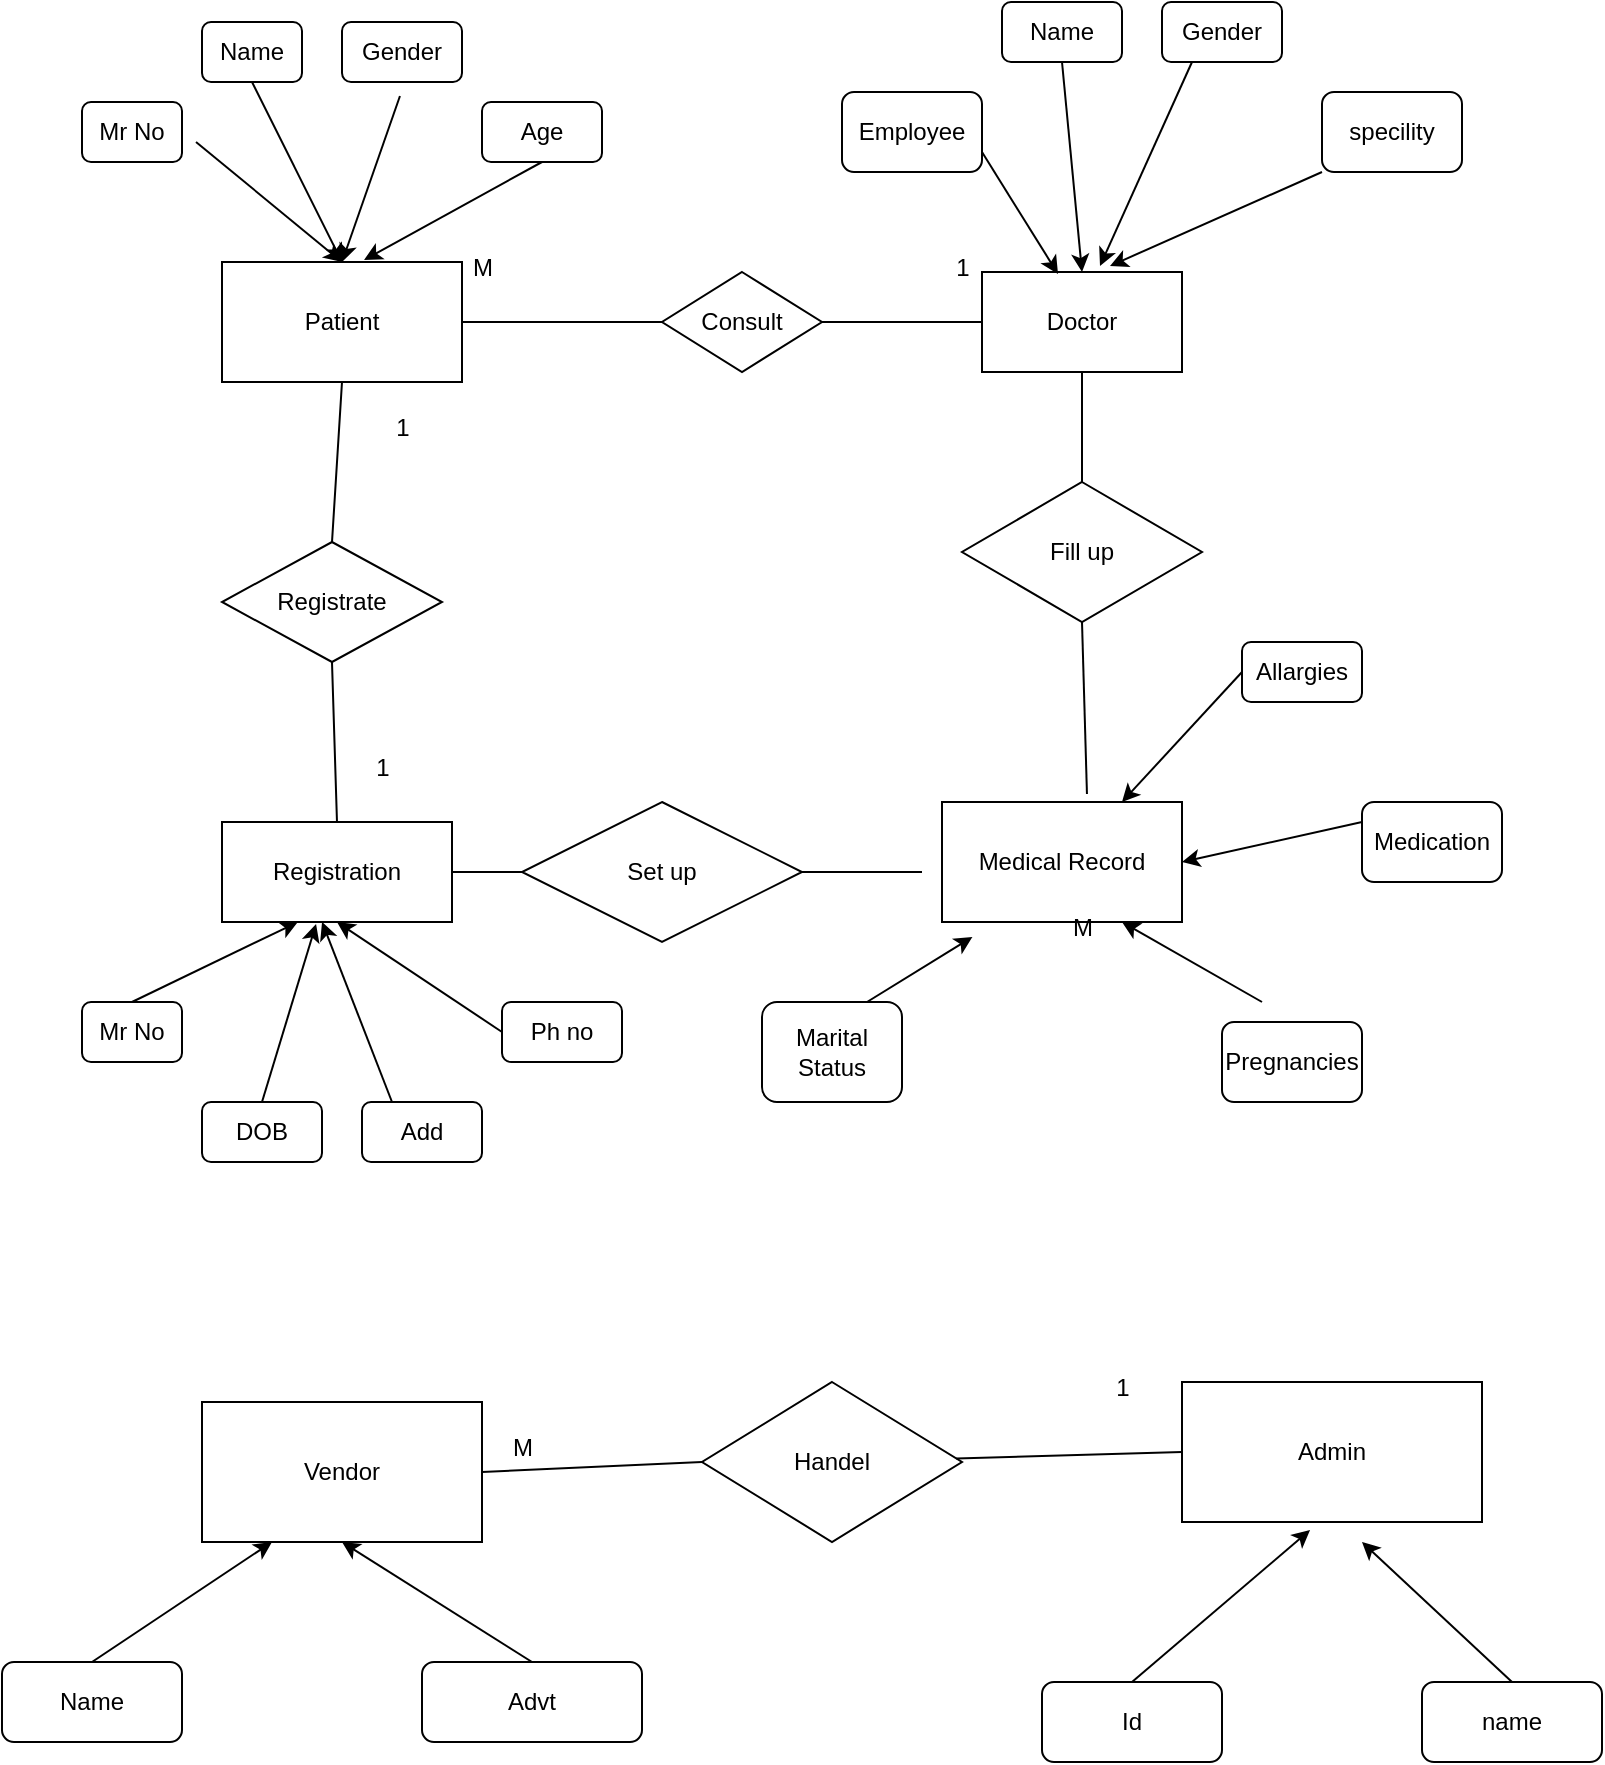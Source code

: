 <mxfile version="24.2.1" type="device">
  <diagram name="Page-1" id="OOlWo_3TjE5HUljcsLQM">
    <mxGraphModel dx="3195" dy="998" grid="1" gridSize="10" guides="1" tooltips="1" connect="1" arrows="1" fold="1" page="1" pageScale="1" pageWidth="850" pageHeight="1100" math="0" shadow="0">
      <root>
        <mxCell id="0" />
        <mxCell id="1" parent="0" />
        <mxCell id="kn155wyiQKAhr_0Em1bI-1" value="Patient" style="rounded=0;whiteSpace=wrap;html=1;" vertex="1" parent="1">
          <mxGeometry x="90" y="180" width="120" height="60" as="geometry" />
        </mxCell>
        <mxCell id="kn155wyiQKAhr_0Em1bI-2" value="Consult" style="rhombus;whiteSpace=wrap;html=1;" vertex="1" parent="1">
          <mxGeometry x="310" y="185" width="80" height="50" as="geometry" />
        </mxCell>
        <mxCell id="kn155wyiQKAhr_0Em1bI-3" value="" style="endArrow=none;html=1;rounded=0;exitX=1;exitY=0.5;exitDx=0;exitDy=0;entryX=0;entryY=0.5;entryDx=0;entryDy=0;" edge="1" parent="1" source="kn155wyiQKAhr_0Em1bI-1" target="kn155wyiQKAhr_0Em1bI-2">
          <mxGeometry width="50" height="50" relative="1" as="geometry">
            <mxPoint x="250" y="310" as="sourcePoint" />
            <mxPoint x="300" y="260" as="targetPoint" />
          </mxGeometry>
        </mxCell>
        <mxCell id="kn155wyiQKAhr_0Em1bI-4" value="" style="endArrow=none;html=1;rounded=0;entryX=1;entryY=0.5;entryDx=0;entryDy=0;" edge="1" parent="1" target="kn155wyiQKAhr_0Em1bI-2">
          <mxGeometry width="50" height="50" relative="1" as="geometry">
            <mxPoint x="470" y="210" as="sourcePoint" />
            <mxPoint x="300" y="260" as="targetPoint" />
          </mxGeometry>
        </mxCell>
        <mxCell id="kn155wyiQKAhr_0Em1bI-5" value="Doctor" style="rounded=0;whiteSpace=wrap;html=1;" vertex="1" parent="1">
          <mxGeometry x="470" y="185" width="100" height="50" as="geometry" />
        </mxCell>
        <mxCell id="kn155wyiQKAhr_0Em1bI-6" value="Mr No" style="rounded=1;whiteSpace=wrap;html=1;" vertex="1" parent="1">
          <mxGeometry x="20" y="100" width="50" height="30" as="geometry" />
        </mxCell>
        <mxCell id="kn155wyiQKAhr_0Em1bI-7" value="Name" style="rounded=1;whiteSpace=wrap;html=1;" vertex="1" parent="1">
          <mxGeometry x="80" y="60" width="50" height="30" as="geometry" />
        </mxCell>
        <mxCell id="kn155wyiQKAhr_0Em1bI-8" value="Gender" style="rounded=1;whiteSpace=wrap;html=1;" vertex="1" parent="1">
          <mxGeometry x="150" y="60" width="60" height="30" as="geometry" />
        </mxCell>
        <mxCell id="kn155wyiQKAhr_0Em1bI-9" value="Age" style="rounded=1;whiteSpace=wrap;html=1;" vertex="1" parent="1">
          <mxGeometry x="220" y="100" width="60" height="30" as="geometry" />
        </mxCell>
        <mxCell id="kn155wyiQKAhr_0Em1bI-10" value="" style="endArrow=classic;html=1;rounded=0;exitX=1.14;exitY=0.667;exitDx=0;exitDy=0;exitPerimeter=0;entryX=0.5;entryY=0;entryDx=0;entryDy=0;" edge="1" parent="1" source="kn155wyiQKAhr_0Em1bI-6" target="kn155wyiQKAhr_0Em1bI-1">
          <mxGeometry width="50" height="50" relative="1" as="geometry">
            <mxPoint x="250" y="310" as="sourcePoint" />
            <mxPoint x="300" y="260" as="targetPoint" />
          </mxGeometry>
        </mxCell>
        <mxCell id="kn155wyiQKAhr_0Em1bI-11" value="" style="endArrow=classic;html=1;rounded=0;exitX=0.5;exitY=1;exitDx=0;exitDy=0;entryX=0.5;entryY=0;entryDx=0;entryDy=0;" edge="1" parent="1" source="kn155wyiQKAhr_0Em1bI-7" target="kn155wyiQKAhr_0Em1bI-1">
          <mxGeometry width="50" height="50" relative="1" as="geometry">
            <mxPoint x="250" y="310" as="sourcePoint" />
            <mxPoint x="300" y="260" as="targetPoint" />
          </mxGeometry>
        </mxCell>
        <mxCell id="kn155wyiQKAhr_0Em1bI-12" value="" style="endArrow=classic;html=1;rounded=0;exitX=0.483;exitY=1.233;exitDx=0;exitDy=0;entryX=0.5;entryY=0;entryDx=0;entryDy=0;exitPerimeter=0;" edge="1" parent="1" source="kn155wyiQKAhr_0Em1bI-8" target="kn155wyiQKAhr_0Em1bI-1">
          <mxGeometry width="50" height="50" relative="1" as="geometry">
            <mxPoint x="115" y="100" as="sourcePoint" />
            <mxPoint x="160" y="190" as="targetPoint" />
          </mxGeometry>
        </mxCell>
        <mxCell id="kn155wyiQKAhr_0Em1bI-13" value="" style="endArrow=classic;html=1;rounded=0;exitX=0.5;exitY=1;exitDx=0;exitDy=0;entryX=0.592;entryY=-0.017;entryDx=0;entryDy=0;entryPerimeter=0;" edge="1" parent="1" source="kn155wyiQKAhr_0Em1bI-9" target="kn155wyiQKAhr_0Em1bI-1">
          <mxGeometry width="50" height="50" relative="1" as="geometry">
            <mxPoint x="125" y="110" as="sourcePoint" />
            <mxPoint x="170" y="200" as="targetPoint" />
          </mxGeometry>
        </mxCell>
        <mxCell id="kn155wyiQKAhr_0Em1bI-14" value="Employee" style="rounded=1;whiteSpace=wrap;html=1;" vertex="1" parent="1">
          <mxGeometry x="400" y="95" width="70" height="40" as="geometry" />
        </mxCell>
        <mxCell id="kn155wyiQKAhr_0Em1bI-15" value="Name" style="rounded=1;whiteSpace=wrap;html=1;" vertex="1" parent="1">
          <mxGeometry x="480" y="50" width="60" height="30" as="geometry" />
        </mxCell>
        <mxCell id="kn155wyiQKAhr_0Em1bI-16" value="Gender" style="rounded=1;whiteSpace=wrap;html=1;" vertex="1" parent="1">
          <mxGeometry x="560" y="50" width="60" height="30" as="geometry" />
        </mxCell>
        <mxCell id="kn155wyiQKAhr_0Em1bI-18" value="specility" style="rounded=1;whiteSpace=wrap;html=1;" vertex="1" parent="1">
          <mxGeometry x="640" y="95" width="70" height="40" as="geometry" />
        </mxCell>
        <mxCell id="kn155wyiQKAhr_0Em1bI-23" value="" style="endArrow=classic;html=1;rounded=0;exitX=1;exitY=0.75;exitDx=0;exitDy=0;entryX=0.38;entryY=0.02;entryDx=0;entryDy=0;entryPerimeter=0;" edge="1" parent="1" source="kn155wyiQKAhr_0Em1bI-14" target="kn155wyiQKAhr_0Em1bI-5">
          <mxGeometry width="50" height="50" relative="1" as="geometry">
            <mxPoint x="480" y="310" as="sourcePoint" />
            <mxPoint x="530" y="260" as="targetPoint" />
          </mxGeometry>
        </mxCell>
        <mxCell id="kn155wyiQKAhr_0Em1bI-24" value="" style="endArrow=classic;html=1;rounded=0;exitX=0.5;exitY=1;exitDx=0;exitDy=0;entryX=0.5;entryY=0;entryDx=0;entryDy=0;" edge="1" parent="1" source="kn155wyiQKAhr_0Em1bI-15" target="kn155wyiQKAhr_0Em1bI-5">
          <mxGeometry width="50" height="50" relative="1" as="geometry">
            <mxPoint x="480" y="135" as="sourcePoint" />
            <mxPoint x="510" y="180" as="targetPoint" />
          </mxGeometry>
        </mxCell>
        <mxCell id="kn155wyiQKAhr_0Em1bI-25" value="" style="endArrow=classic;html=1;rounded=0;exitX=0.25;exitY=1;exitDx=0;exitDy=0;entryX=0.59;entryY=-0.06;entryDx=0;entryDy=0;entryPerimeter=0;" edge="1" parent="1" source="kn155wyiQKAhr_0Em1bI-16" target="kn155wyiQKAhr_0Em1bI-5">
          <mxGeometry width="50" height="50" relative="1" as="geometry">
            <mxPoint x="490" y="145" as="sourcePoint" />
            <mxPoint x="528" y="206" as="targetPoint" />
          </mxGeometry>
        </mxCell>
        <mxCell id="kn155wyiQKAhr_0Em1bI-26" value="" style="endArrow=classic;html=1;rounded=0;exitX=0;exitY=1;exitDx=0;exitDy=0;entryX=0.64;entryY=-0.06;entryDx=0;entryDy=0;entryPerimeter=0;" edge="1" parent="1" source="kn155wyiQKAhr_0Em1bI-18" target="kn155wyiQKAhr_0Em1bI-5">
          <mxGeometry width="50" height="50" relative="1" as="geometry">
            <mxPoint x="500" y="155" as="sourcePoint" />
            <mxPoint x="538" y="216" as="targetPoint" />
          </mxGeometry>
        </mxCell>
        <mxCell id="kn155wyiQKAhr_0Em1bI-27" value="Registrate" style="rhombus;whiteSpace=wrap;html=1;" vertex="1" parent="1">
          <mxGeometry x="90" y="320" width="110" height="60" as="geometry" />
        </mxCell>
        <mxCell id="kn155wyiQKAhr_0Em1bI-28" value="Registration" style="rounded=0;whiteSpace=wrap;html=1;" vertex="1" parent="1">
          <mxGeometry x="90" y="460" width="115" height="50" as="geometry" />
        </mxCell>
        <mxCell id="kn155wyiQKAhr_0Em1bI-29" value="Mr No" style="rounded=1;whiteSpace=wrap;html=1;" vertex="1" parent="1">
          <mxGeometry x="20" y="550" width="50" height="30" as="geometry" />
        </mxCell>
        <mxCell id="kn155wyiQKAhr_0Em1bI-30" value="DOB" style="rounded=1;whiteSpace=wrap;html=1;" vertex="1" parent="1">
          <mxGeometry x="80" y="600" width="60" height="30" as="geometry" />
        </mxCell>
        <mxCell id="kn155wyiQKAhr_0Em1bI-31" value="Add" style="rounded=1;whiteSpace=wrap;html=1;" vertex="1" parent="1">
          <mxGeometry x="160" y="600" width="60" height="30" as="geometry" />
        </mxCell>
        <mxCell id="kn155wyiQKAhr_0Em1bI-32" value="&lt;div&gt;Ph no&lt;/div&gt;" style="rounded=1;whiteSpace=wrap;html=1;" vertex="1" parent="1">
          <mxGeometry x="230" y="550" width="60" height="30" as="geometry" />
        </mxCell>
        <mxCell id="kn155wyiQKAhr_0Em1bI-33" value="" style="endArrow=classic;html=1;rounded=0;exitX=0.5;exitY=0;exitDx=0;exitDy=0;entryX=0.33;entryY=1;entryDx=0;entryDy=0;entryPerimeter=0;" edge="1" parent="1" source="kn155wyiQKAhr_0Em1bI-29" target="kn155wyiQKAhr_0Em1bI-28">
          <mxGeometry width="50" height="50" relative="1" as="geometry">
            <mxPoint x="210" y="500" as="sourcePoint" />
            <mxPoint x="260" y="450" as="targetPoint" />
          </mxGeometry>
        </mxCell>
        <mxCell id="kn155wyiQKAhr_0Em1bI-34" value="" style="endArrow=classic;html=1;rounded=0;exitX=0.5;exitY=0;exitDx=0;exitDy=0;entryX=0.409;entryY=1.02;entryDx=0;entryDy=0;entryPerimeter=0;" edge="1" parent="1" source="kn155wyiQKAhr_0Em1bI-30" target="kn155wyiQKAhr_0Em1bI-28">
          <mxGeometry width="50" height="50" relative="1" as="geometry">
            <mxPoint x="55" y="560" as="sourcePoint" />
            <mxPoint x="138" y="520" as="targetPoint" />
          </mxGeometry>
        </mxCell>
        <mxCell id="kn155wyiQKAhr_0Em1bI-35" value="" style="endArrow=classic;html=1;rounded=0;exitX=0.25;exitY=0;exitDx=0;exitDy=0;entryX=0.435;entryY=1;entryDx=0;entryDy=0;entryPerimeter=0;" edge="1" parent="1" source="kn155wyiQKAhr_0Em1bI-31" target="kn155wyiQKAhr_0Em1bI-28">
          <mxGeometry width="50" height="50" relative="1" as="geometry">
            <mxPoint x="65" y="570" as="sourcePoint" />
            <mxPoint x="148" y="530" as="targetPoint" />
          </mxGeometry>
        </mxCell>
        <mxCell id="kn155wyiQKAhr_0Em1bI-36" value="" style="endArrow=classic;html=1;rounded=0;exitX=0;exitY=0.5;exitDx=0;exitDy=0;entryX=0.5;entryY=1;entryDx=0;entryDy=0;" edge="1" parent="1" source="kn155wyiQKAhr_0Em1bI-32" target="kn155wyiQKAhr_0Em1bI-28">
          <mxGeometry width="50" height="50" relative="1" as="geometry">
            <mxPoint x="75" y="580" as="sourcePoint" />
            <mxPoint x="140" y="520" as="targetPoint" />
          </mxGeometry>
        </mxCell>
        <mxCell id="kn155wyiQKAhr_0Em1bI-37" value="" style="endArrow=none;html=1;rounded=0;exitX=1;exitY=0.5;exitDx=0;exitDy=0;" edge="1" parent="1" source="kn155wyiQKAhr_0Em1bI-28" target="kn155wyiQKAhr_0Em1bI-38">
          <mxGeometry width="50" height="50" relative="1" as="geometry">
            <mxPoint x="320" y="500" as="sourcePoint" />
            <mxPoint x="280" y="485" as="targetPoint" />
          </mxGeometry>
        </mxCell>
        <mxCell id="kn155wyiQKAhr_0Em1bI-38" value="Set up" style="rhombus;whiteSpace=wrap;html=1;" vertex="1" parent="1">
          <mxGeometry x="240" y="450" width="140" height="70" as="geometry" />
        </mxCell>
        <mxCell id="kn155wyiQKAhr_0Em1bI-39" value="" style="endArrow=none;html=1;rounded=0;exitX=1;exitY=0.5;exitDx=0;exitDy=0;" edge="1" parent="1" source="kn155wyiQKAhr_0Em1bI-38">
          <mxGeometry width="50" height="50" relative="1" as="geometry">
            <mxPoint x="320" y="500" as="sourcePoint" />
            <mxPoint x="440" y="485" as="targetPoint" />
          </mxGeometry>
        </mxCell>
        <mxCell id="kn155wyiQKAhr_0Em1bI-40" value="Medical Record" style="rounded=0;whiteSpace=wrap;html=1;" vertex="1" parent="1">
          <mxGeometry x="450" y="450" width="120" height="60" as="geometry" />
        </mxCell>
        <mxCell id="kn155wyiQKAhr_0Em1bI-41" value="Marital Status" style="rounded=1;whiteSpace=wrap;html=1;" vertex="1" parent="1">
          <mxGeometry x="360" y="550" width="70" height="50" as="geometry" />
        </mxCell>
        <mxCell id="kn155wyiQKAhr_0Em1bI-42" value="Allargies" style="rounded=1;whiteSpace=wrap;html=1;" vertex="1" parent="1">
          <mxGeometry x="600" y="370" width="60" height="30" as="geometry" />
        </mxCell>
        <mxCell id="kn155wyiQKAhr_0Em1bI-43" value="Medication" style="rounded=1;whiteSpace=wrap;html=1;" vertex="1" parent="1">
          <mxGeometry x="660" y="450" width="70" height="40" as="geometry" />
        </mxCell>
        <mxCell id="kn155wyiQKAhr_0Em1bI-44" value="Pregnancies" style="rounded=1;whiteSpace=wrap;html=1;" vertex="1" parent="1">
          <mxGeometry x="590" y="560" width="70" height="40" as="geometry" />
        </mxCell>
        <mxCell id="kn155wyiQKAhr_0Em1bI-45" value="" style="endArrow=none;html=1;rounded=0;entryX=0.5;entryY=1;entryDx=0;entryDy=0;exitX=0.5;exitY=0;exitDx=0;exitDy=0;" edge="1" parent="1" source="kn155wyiQKAhr_0Em1bI-27" target="kn155wyiQKAhr_0Em1bI-1">
          <mxGeometry width="50" height="50" relative="1" as="geometry">
            <mxPoint x="400" y="410" as="sourcePoint" />
            <mxPoint x="450" y="360" as="targetPoint" />
          </mxGeometry>
        </mxCell>
        <mxCell id="kn155wyiQKAhr_0Em1bI-46" value="" style="endArrow=none;html=1;rounded=0;entryX=0.5;entryY=1;entryDx=0;entryDy=0;exitX=0.5;exitY=0;exitDx=0;exitDy=0;" edge="1" parent="1" source="kn155wyiQKAhr_0Em1bI-28" target="kn155wyiQKAhr_0Em1bI-27">
          <mxGeometry width="50" height="50" relative="1" as="geometry">
            <mxPoint x="400" y="410" as="sourcePoint" />
            <mxPoint x="450" y="360" as="targetPoint" />
          </mxGeometry>
        </mxCell>
        <mxCell id="kn155wyiQKAhr_0Em1bI-47" value="Fill up" style="rhombus;whiteSpace=wrap;html=1;" vertex="1" parent="1">
          <mxGeometry x="460" y="290" width="120" height="70" as="geometry" />
        </mxCell>
        <mxCell id="kn155wyiQKAhr_0Em1bI-48" value="" style="endArrow=none;html=1;rounded=0;entryX=0.5;entryY=1;entryDx=0;entryDy=0;" edge="1" parent="1" source="kn155wyiQKAhr_0Em1bI-47" target="kn155wyiQKAhr_0Em1bI-5">
          <mxGeometry width="50" height="50" relative="1" as="geometry">
            <mxPoint x="400" y="410" as="sourcePoint" />
            <mxPoint x="450" y="360" as="targetPoint" />
          </mxGeometry>
        </mxCell>
        <mxCell id="kn155wyiQKAhr_0Em1bI-49" value="" style="endArrow=none;html=1;rounded=0;entryX=0.5;entryY=1;entryDx=0;entryDy=0;exitX=0.604;exitY=-0.067;exitDx=0;exitDy=0;exitPerimeter=0;" edge="1" parent="1" source="kn155wyiQKAhr_0Em1bI-40" target="kn155wyiQKAhr_0Em1bI-47">
          <mxGeometry width="50" height="50" relative="1" as="geometry">
            <mxPoint x="400" y="410" as="sourcePoint" />
            <mxPoint x="450" y="360" as="targetPoint" />
          </mxGeometry>
        </mxCell>
        <mxCell id="kn155wyiQKAhr_0Em1bI-50" value="" style="endArrow=classic;html=1;rounded=0;exitX=0;exitY=0.5;exitDx=0;exitDy=0;entryX=0.75;entryY=0;entryDx=0;entryDy=0;" edge="1" parent="1" source="kn155wyiQKAhr_0Em1bI-42" target="kn155wyiQKAhr_0Em1bI-40">
          <mxGeometry width="50" height="50" relative="1" as="geometry">
            <mxPoint x="400" y="410" as="sourcePoint" />
            <mxPoint x="450" y="360" as="targetPoint" />
          </mxGeometry>
        </mxCell>
        <mxCell id="kn155wyiQKAhr_0Em1bI-51" value="" style="endArrow=classic;html=1;rounded=0;exitX=0;exitY=0.25;exitDx=0;exitDy=0;entryX=1;entryY=0.5;entryDx=0;entryDy=0;" edge="1" parent="1" source="kn155wyiQKAhr_0Em1bI-43" target="kn155wyiQKAhr_0Em1bI-40">
          <mxGeometry width="50" height="50" relative="1" as="geometry">
            <mxPoint x="610" y="395" as="sourcePoint" />
            <mxPoint x="550" y="460" as="targetPoint" />
          </mxGeometry>
        </mxCell>
        <mxCell id="kn155wyiQKAhr_0Em1bI-52" value="" style="endArrow=classic;html=1;rounded=0;entryX=0.75;entryY=1;entryDx=0;entryDy=0;" edge="1" parent="1" target="kn155wyiQKAhr_0Em1bI-40">
          <mxGeometry width="50" height="50" relative="1" as="geometry">
            <mxPoint x="610" y="550" as="sourcePoint" />
            <mxPoint x="560" y="470" as="targetPoint" />
          </mxGeometry>
        </mxCell>
        <mxCell id="kn155wyiQKAhr_0Em1bI-53" value="" style="endArrow=classic;html=1;rounded=0;entryX=0.127;entryY=1.124;entryDx=0;entryDy=0;entryPerimeter=0;exitX=0.75;exitY=0;exitDx=0;exitDy=0;" edge="1" parent="1" source="kn155wyiQKAhr_0Em1bI-41" target="kn155wyiQKAhr_0Em1bI-40">
          <mxGeometry width="50" height="50" relative="1" as="geometry">
            <mxPoint x="410" y="540" as="sourcePoint" />
            <mxPoint x="570" y="480" as="targetPoint" />
          </mxGeometry>
        </mxCell>
        <mxCell id="kn155wyiQKAhr_0Em1bI-54" value="M" style="text;html=1;align=center;verticalAlign=middle;resizable=0;points=[];autosize=1;strokeColor=none;fillColor=none;" vertex="1" parent="1">
          <mxGeometry x="505" y="498" width="30" height="30" as="geometry" />
        </mxCell>
        <mxCell id="kn155wyiQKAhr_0Em1bI-55" value="1" style="text;html=1;align=center;verticalAlign=middle;resizable=0;points=[];autosize=1;strokeColor=none;fillColor=none;" vertex="1" parent="1">
          <mxGeometry x="165" y="248" width="30" height="30" as="geometry" />
        </mxCell>
        <mxCell id="kn155wyiQKAhr_0Em1bI-56" value="1" style="text;html=1;align=center;verticalAlign=middle;resizable=0;points=[];autosize=1;strokeColor=none;fillColor=none;" vertex="1" parent="1">
          <mxGeometry x="155" y="418" width="30" height="30" as="geometry" />
        </mxCell>
        <mxCell id="kn155wyiQKAhr_0Em1bI-59" value="Vendor" style="rounded=0;whiteSpace=wrap;html=1;" vertex="1" parent="1">
          <mxGeometry x="80" y="750" width="140" height="70" as="geometry" />
        </mxCell>
        <mxCell id="kn155wyiQKAhr_0Em1bI-60" value="Name" style="rounded=1;whiteSpace=wrap;html=1;" vertex="1" parent="1">
          <mxGeometry x="-20" y="880" width="90" height="40" as="geometry" />
        </mxCell>
        <mxCell id="kn155wyiQKAhr_0Em1bI-62" value="Advt" style="rounded=1;whiteSpace=wrap;html=1;" vertex="1" parent="1">
          <mxGeometry x="190" y="880" width="110" height="40" as="geometry" />
        </mxCell>
        <mxCell id="kn155wyiQKAhr_0Em1bI-63" value="Handel" style="rhombus;whiteSpace=wrap;html=1;" vertex="1" parent="1">
          <mxGeometry x="330" y="740" width="130" height="80" as="geometry" />
        </mxCell>
        <mxCell id="kn155wyiQKAhr_0Em1bI-64" value="" style="endArrow=none;html=1;rounded=0;exitX=1;exitY=0.5;exitDx=0;exitDy=0;entryX=0;entryY=0.5;entryDx=0;entryDy=0;" edge="1" parent="1" source="kn155wyiQKAhr_0Em1bI-59" target="kn155wyiQKAhr_0Em1bI-63">
          <mxGeometry width="50" height="50" relative="1" as="geometry">
            <mxPoint x="360" y="660" as="sourcePoint" />
            <mxPoint x="410" y="610" as="targetPoint" />
          </mxGeometry>
        </mxCell>
        <mxCell id="kn155wyiQKAhr_0Em1bI-65" value="Admin" style="rounded=0;whiteSpace=wrap;html=1;" vertex="1" parent="1">
          <mxGeometry x="570" y="740" width="150" height="70" as="geometry" />
        </mxCell>
        <mxCell id="kn155wyiQKAhr_0Em1bI-66" value="" style="endArrow=none;html=1;rounded=0;entryX=0;entryY=0.5;entryDx=0;entryDy=0;" edge="1" parent="1" source="kn155wyiQKAhr_0Em1bI-63" target="kn155wyiQKAhr_0Em1bI-65">
          <mxGeometry width="50" height="50" relative="1" as="geometry">
            <mxPoint x="360" y="660" as="sourcePoint" />
            <mxPoint x="410" y="610" as="targetPoint" />
          </mxGeometry>
        </mxCell>
        <mxCell id="kn155wyiQKAhr_0Em1bI-67" value="1" style="text;html=1;align=center;verticalAlign=middle;resizable=0;points=[];autosize=1;strokeColor=none;fillColor=none;" vertex="1" parent="1">
          <mxGeometry x="525" y="728" width="30" height="30" as="geometry" />
        </mxCell>
        <mxCell id="kn155wyiQKAhr_0Em1bI-68" value="M" style="text;html=1;align=center;verticalAlign=middle;resizable=0;points=[];autosize=1;strokeColor=none;fillColor=none;" vertex="1" parent="1">
          <mxGeometry x="225" y="758" width="30" height="30" as="geometry" />
        </mxCell>
        <mxCell id="kn155wyiQKAhr_0Em1bI-69" value="Id" style="rounded=1;whiteSpace=wrap;html=1;" vertex="1" parent="1">
          <mxGeometry x="500" y="890" width="90" height="40" as="geometry" />
        </mxCell>
        <mxCell id="kn155wyiQKAhr_0Em1bI-70" value="name" style="rounded=1;whiteSpace=wrap;html=1;" vertex="1" parent="1">
          <mxGeometry x="690" y="890" width="90" height="40" as="geometry" />
        </mxCell>
        <mxCell id="kn155wyiQKAhr_0Em1bI-71" value="" style="endArrow=classic;html=1;rounded=0;exitX=0.5;exitY=0;exitDx=0;exitDy=0;entryX=0.25;entryY=1;entryDx=0;entryDy=0;" edge="1" parent="1" source="kn155wyiQKAhr_0Em1bI-60" target="kn155wyiQKAhr_0Em1bI-59">
          <mxGeometry width="50" height="50" relative="1" as="geometry">
            <mxPoint x="390" y="660" as="sourcePoint" />
            <mxPoint x="440" y="610" as="targetPoint" />
          </mxGeometry>
        </mxCell>
        <mxCell id="kn155wyiQKAhr_0Em1bI-72" value="" style="endArrow=classic;html=1;rounded=0;exitX=0.5;exitY=0;exitDx=0;exitDy=0;entryX=0.5;entryY=1;entryDx=0;entryDy=0;" edge="1" parent="1" source="kn155wyiQKAhr_0Em1bI-62" target="kn155wyiQKAhr_0Em1bI-59">
          <mxGeometry width="50" height="50" relative="1" as="geometry">
            <mxPoint x="35" y="890" as="sourcePoint" />
            <mxPoint x="125" y="830" as="targetPoint" />
          </mxGeometry>
        </mxCell>
        <mxCell id="kn155wyiQKAhr_0Em1bI-73" value="" style="endArrow=classic;html=1;rounded=0;exitX=0.5;exitY=0;exitDx=0;exitDy=0;entryX=0.427;entryY=1.057;entryDx=0;entryDy=0;entryPerimeter=0;" edge="1" parent="1" source="kn155wyiQKAhr_0Em1bI-69" target="kn155wyiQKAhr_0Em1bI-65">
          <mxGeometry width="50" height="50" relative="1" as="geometry">
            <mxPoint x="45" y="900" as="sourcePoint" />
            <mxPoint x="135" y="840" as="targetPoint" />
          </mxGeometry>
        </mxCell>
        <mxCell id="kn155wyiQKAhr_0Em1bI-74" value="" style="endArrow=classic;html=1;rounded=0;exitX=0.5;exitY=0;exitDx=0;exitDy=0;" edge="1" parent="1" source="kn155wyiQKAhr_0Em1bI-70">
          <mxGeometry width="50" height="50" relative="1" as="geometry">
            <mxPoint x="55" y="910" as="sourcePoint" />
            <mxPoint x="660" y="820" as="targetPoint" />
          </mxGeometry>
        </mxCell>
        <mxCell id="kn155wyiQKAhr_0Em1bI-75" value="1" style="text;html=1;align=center;verticalAlign=middle;resizable=0;points=[];autosize=1;strokeColor=none;fillColor=none;" vertex="1" parent="1">
          <mxGeometry x="445" y="168" width="30" height="30" as="geometry" />
        </mxCell>
        <mxCell id="kn155wyiQKAhr_0Em1bI-76" value="M" style="text;html=1;align=center;verticalAlign=middle;resizable=0;points=[];autosize=1;strokeColor=none;fillColor=none;" vertex="1" parent="1">
          <mxGeometry x="205" y="168" width="30" height="30" as="geometry" />
        </mxCell>
      </root>
    </mxGraphModel>
  </diagram>
</mxfile>
